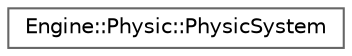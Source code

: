 digraph "Gráfico de jerarquía de clases"
{
 // LATEX_PDF_SIZE
  bgcolor="transparent";
  edge [fontname=Helvetica,fontsize=10,labelfontname=Helvetica,labelfontsize=10];
  node [fontname=Helvetica,fontsize=10,shape=box,height=0.2,width=0.4];
  rankdir="LR";
  Node0 [id="Node000000",label="Engine::Physic::PhysicSystem",height=0.2,width=0.4,color="grey40", fillcolor="white", style="filled",URL="$class_engine_1_1_physic_1_1_physic_system.html",tooltip=" "];
}
